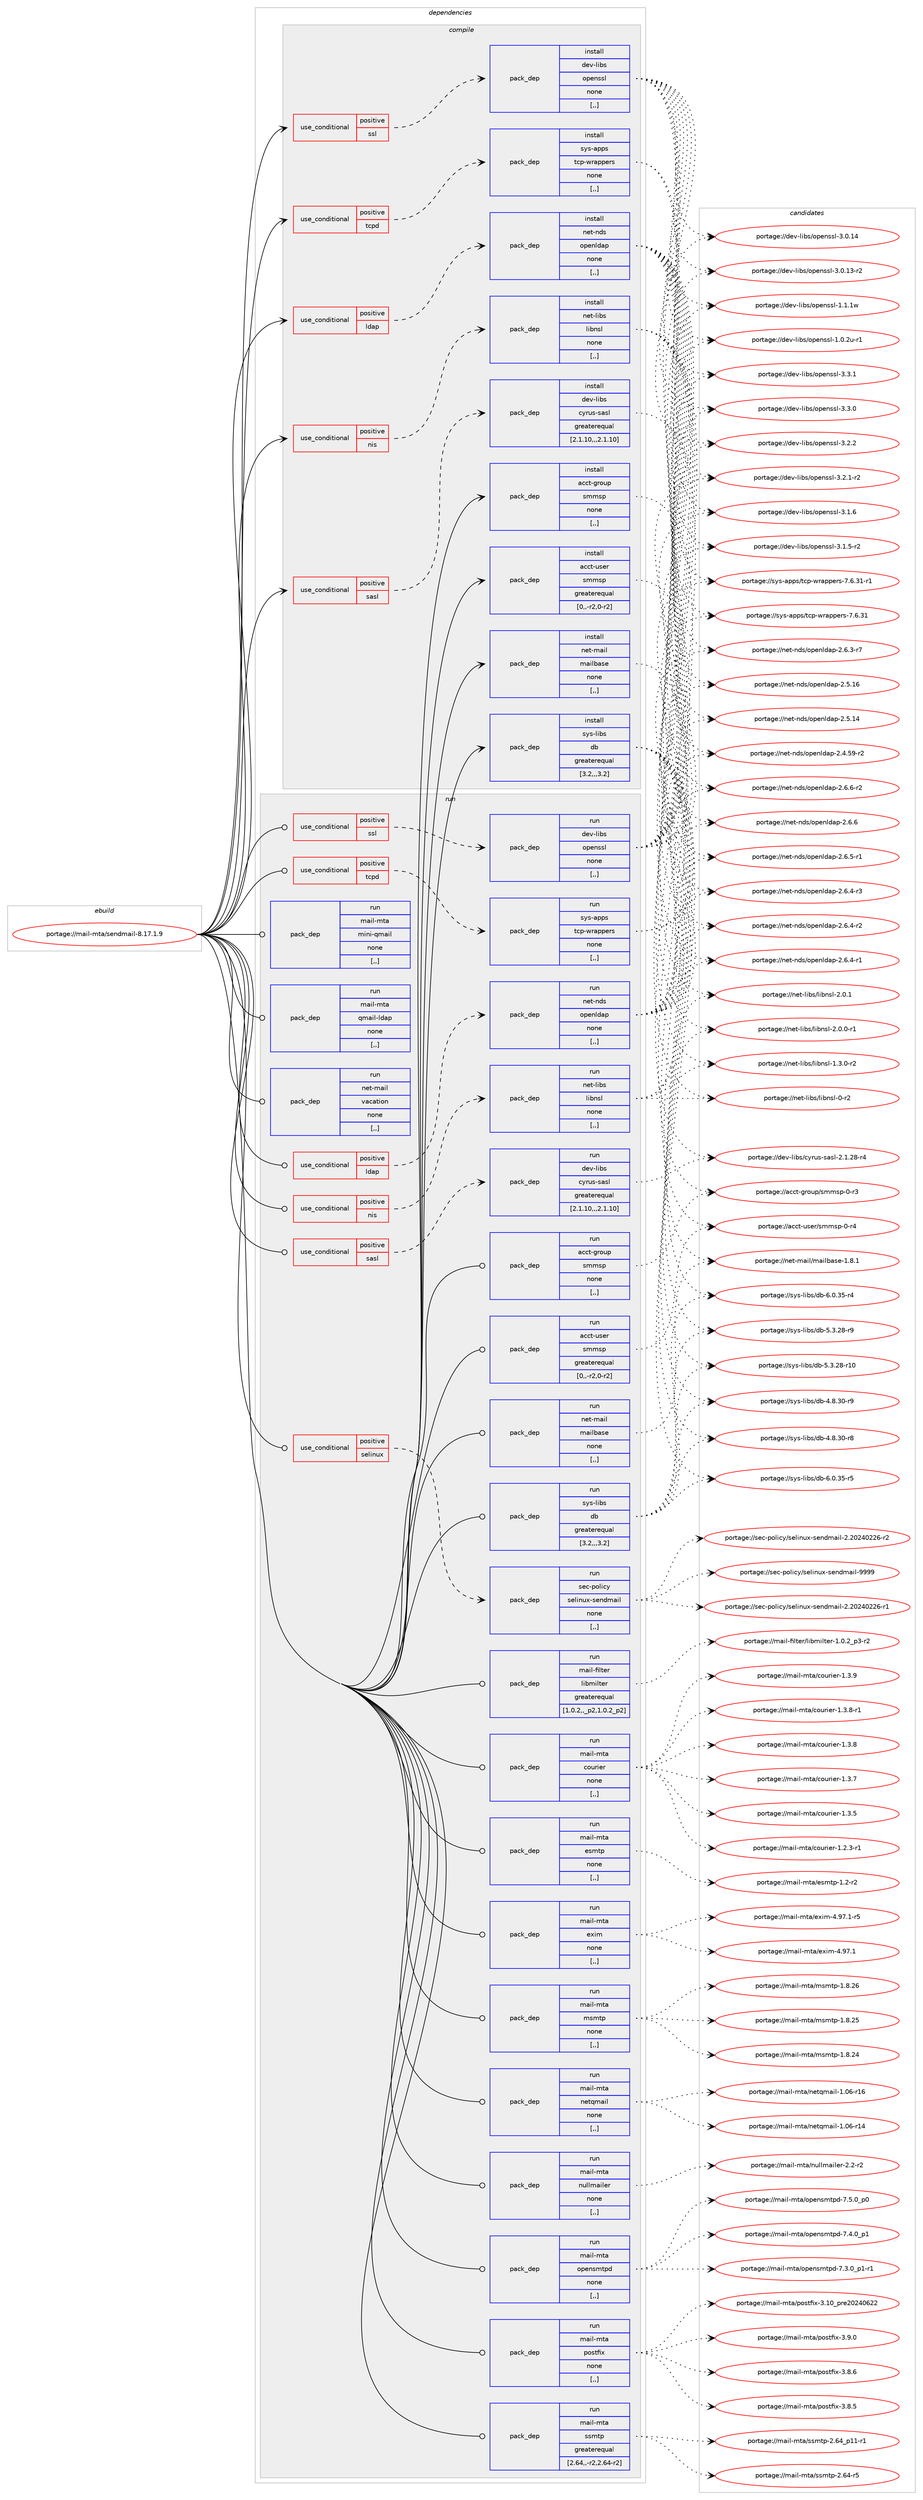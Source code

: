 digraph prolog {

# *************
# Graph options
# *************

newrank=true;
concentrate=true;
compound=true;
graph [rankdir=LR,fontname=Helvetica,fontsize=10,ranksep=1.5];#, ranksep=2.5, nodesep=0.2];
edge  [arrowhead=vee];
node  [fontname=Helvetica,fontsize=10];

# **********
# The ebuild
# **********

subgraph cluster_leftcol {
color=gray;
rank=same;
label=<<i>ebuild</i>>;
id [label="portage://mail-mta/sendmail-8.17.1.9", color=red, width=4, href="../mail-mta/sendmail-8.17.1.9.svg"];
}

# ****************
# The dependencies
# ****************

subgraph cluster_midcol {
color=gray;
label=<<i>dependencies</i>>;
subgraph cluster_compile {
fillcolor="#eeeeee";
style=filled;
label=<<i>compile</i>>;
subgraph cond70428 {
dependency280115 [label=<<TABLE BORDER="0" CELLBORDER="1" CELLSPACING="0" CELLPADDING="4"><TR><TD ROWSPAN="3" CELLPADDING="10">use_conditional</TD></TR><TR><TD>positive</TD></TR><TR><TD>ldap</TD></TR></TABLE>>, shape=none, color=red];
subgraph pack207369 {
dependency280116 [label=<<TABLE BORDER="0" CELLBORDER="1" CELLSPACING="0" CELLPADDING="4" WIDTH="220"><TR><TD ROWSPAN="6" CELLPADDING="30">pack_dep</TD></TR><TR><TD WIDTH="110">install</TD></TR><TR><TD>net-nds</TD></TR><TR><TD>openldap</TD></TR><TR><TD>none</TD></TR><TR><TD>[,,]</TD></TR></TABLE>>, shape=none, color=blue];
}
dependency280115:e -> dependency280116:w [weight=20,style="dashed",arrowhead="vee"];
}
id:e -> dependency280115:w [weight=20,style="solid",arrowhead="vee"];
subgraph cond70429 {
dependency280117 [label=<<TABLE BORDER="0" CELLBORDER="1" CELLSPACING="0" CELLPADDING="4"><TR><TD ROWSPAN="3" CELLPADDING="10">use_conditional</TD></TR><TR><TD>positive</TD></TR><TR><TD>nis</TD></TR></TABLE>>, shape=none, color=red];
subgraph pack207370 {
dependency280118 [label=<<TABLE BORDER="0" CELLBORDER="1" CELLSPACING="0" CELLPADDING="4" WIDTH="220"><TR><TD ROWSPAN="6" CELLPADDING="30">pack_dep</TD></TR><TR><TD WIDTH="110">install</TD></TR><TR><TD>net-libs</TD></TR><TR><TD>libnsl</TD></TR><TR><TD>none</TD></TR><TR><TD>[,,]</TD></TR></TABLE>>, shape=none, color=blue];
}
dependency280117:e -> dependency280118:w [weight=20,style="dashed",arrowhead="vee"];
}
id:e -> dependency280117:w [weight=20,style="solid",arrowhead="vee"];
subgraph cond70430 {
dependency280119 [label=<<TABLE BORDER="0" CELLBORDER="1" CELLSPACING="0" CELLPADDING="4"><TR><TD ROWSPAN="3" CELLPADDING="10">use_conditional</TD></TR><TR><TD>positive</TD></TR><TR><TD>sasl</TD></TR></TABLE>>, shape=none, color=red];
subgraph pack207371 {
dependency280120 [label=<<TABLE BORDER="0" CELLBORDER="1" CELLSPACING="0" CELLPADDING="4" WIDTH="220"><TR><TD ROWSPAN="6" CELLPADDING="30">pack_dep</TD></TR><TR><TD WIDTH="110">install</TD></TR><TR><TD>dev-libs</TD></TR><TR><TD>cyrus-sasl</TD></TR><TR><TD>greaterequal</TD></TR><TR><TD>[2.1.10,,,2.1.10]</TD></TR></TABLE>>, shape=none, color=blue];
}
dependency280119:e -> dependency280120:w [weight=20,style="dashed",arrowhead="vee"];
}
id:e -> dependency280119:w [weight=20,style="solid",arrowhead="vee"];
subgraph cond70431 {
dependency280121 [label=<<TABLE BORDER="0" CELLBORDER="1" CELLSPACING="0" CELLPADDING="4"><TR><TD ROWSPAN="3" CELLPADDING="10">use_conditional</TD></TR><TR><TD>positive</TD></TR><TR><TD>ssl</TD></TR></TABLE>>, shape=none, color=red];
subgraph pack207372 {
dependency280122 [label=<<TABLE BORDER="0" CELLBORDER="1" CELLSPACING="0" CELLPADDING="4" WIDTH="220"><TR><TD ROWSPAN="6" CELLPADDING="30">pack_dep</TD></TR><TR><TD WIDTH="110">install</TD></TR><TR><TD>dev-libs</TD></TR><TR><TD>openssl</TD></TR><TR><TD>none</TD></TR><TR><TD>[,,]</TD></TR></TABLE>>, shape=none, color=blue];
}
dependency280121:e -> dependency280122:w [weight=20,style="dashed",arrowhead="vee"];
}
id:e -> dependency280121:w [weight=20,style="solid",arrowhead="vee"];
subgraph cond70432 {
dependency280123 [label=<<TABLE BORDER="0" CELLBORDER="1" CELLSPACING="0" CELLPADDING="4"><TR><TD ROWSPAN="3" CELLPADDING="10">use_conditional</TD></TR><TR><TD>positive</TD></TR><TR><TD>tcpd</TD></TR></TABLE>>, shape=none, color=red];
subgraph pack207373 {
dependency280124 [label=<<TABLE BORDER="0" CELLBORDER="1" CELLSPACING="0" CELLPADDING="4" WIDTH="220"><TR><TD ROWSPAN="6" CELLPADDING="30">pack_dep</TD></TR><TR><TD WIDTH="110">install</TD></TR><TR><TD>sys-apps</TD></TR><TR><TD>tcp-wrappers</TD></TR><TR><TD>none</TD></TR><TR><TD>[,,]</TD></TR></TABLE>>, shape=none, color=blue];
}
dependency280123:e -> dependency280124:w [weight=20,style="dashed",arrowhead="vee"];
}
id:e -> dependency280123:w [weight=20,style="solid",arrowhead="vee"];
subgraph pack207374 {
dependency280125 [label=<<TABLE BORDER="0" CELLBORDER="1" CELLSPACING="0" CELLPADDING="4" WIDTH="220"><TR><TD ROWSPAN="6" CELLPADDING="30">pack_dep</TD></TR><TR><TD WIDTH="110">install</TD></TR><TR><TD>acct-group</TD></TR><TR><TD>smmsp</TD></TR><TR><TD>none</TD></TR><TR><TD>[,,]</TD></TR></TABLE>>, shape=none, color=blue];
}
id:e -> dependency280125:w [weight=20,style="solid",arrowhead="vee"];
subgraph pack207375 {
dependency280126 [label=<<TABLE BORDER="0" CELLBORDER="1" CELLSPACING="0" CELLPADDING="4" WIDTH="220"><TR><TD ROWSPAN="6" CELLPADDING="30">pack_dep</TD></TR><TR><TD WIDTH="110">install</TD></TR><TR><TD>acct-user</TD></TR><TR><TD>smmsp</TD></TR><TR><TD>greaterequal</TD></TR><TR><TD>[0,,-r2,0-r2]</TD></TR></TABLE>>, shape=none, color=blue];
}
id:e -> dependency280126:w [weight=20,style="solid",arrowhead="vee"];
subgraph pack207376 {
dependency280127 [label=<<TABLE BORDER="0" CELLBORDER="1" CELLSPACING="0" CELLPADDING="4" WIDTH="220"><TR><TD ROWSPAN="6" CELLPADDING="30">pack_dep</TD></TR><TR><TD WIDTH="110">install</TD></TR><TR><TD>net-mail</TD></TR><TR><TD>mailbase</TD></TR><TR><TD>none</TD></TR><TR><TD>[,,]</TD></TR></TABLE>>, shape=none, color=blue];
}
id:e -> dependency280127:w [weight=20,style="solid",arrowhead="vee"];
subgraph pack207377 {
dependency280128 [label=<<TABLE BORDER="0" CELLBORDER="1" CELLSPACING="0" CELLPADDING="4" WIDTH="220"><TR><TD ROWSPAN="6" CELLPADDING="30">pack_dep</TD></TR><TR><TD WIDTH="110">install</TD></TR><TR><TD>sys-libs</TD></TR><TR><TD>db</TD></TR><TR><TD>greaterequal</TD></TR><TR><TD>[3.2,,,3.2]</TD></TR></TABLE>>, shape=none, color=blue];
}
id:e -> dependency280128:w [weight=20,style="solid",arrowhead="vee"];
}
subgraph cluster_compileandrun {
fillcolor="#eeeeee";
style=filled;
label=<<i>compile and run</i>>;
}
subgraph cluster_run {
fillcolor="#eeeeee";
style=filled;
label=<<i>run</i>>;
subgraph cond70433 {
dependency280129 [label=<<TABLE BORDER="0" CELLBORDER="1" CELLSPACING="0" CELLPADDING="4"><TR><TD ROWSPAN="3" CELLPADDING="10">use_conditional</TD></TR><TR><TD>positive</TD></TR><TR><TD>ldap</TD></TR></TABLE>>, shape=none, color=red];
subgraph pack207378 {
dependency280130 [label=<<TABLE BORDER="0" CELLBORDER="1" CELLSPACING="0" CELLPADDING="4" WIDTH="220"><TR><TD ROWSPAN="6" CELLPADDING="30">pack_dep</TD></TR><TR><TD WIDTH="110">run</TD></TR><TR><TD>net-nds</TD></TR><TR><TD>openldap</TD></TR><TR><TD>none</TD></TR><TR><TD>[,,]</TD></TR></TABLE>>, shape=none, color=blue];
}
dependency280129:e -> dependency280130:w [weight=20,style="dashed",arrowhead="vee"];
}
id:e -> dependency280129:w [weight=20,style="solid",arrowhead="odot"];
subgraph cond70434 {
dependency280131 [label=<<TABLE BORDER="0" CELLBORDER="1" CELLSPACING="0" CELLPADDING="4"><TR><TD ROWSPAN="3" CELLPADDING="10">use_conditional</TD></TR><TR><TD>positive</TD></TR><TR><TD>nis</TD></TR></TABLE>>, shape=none, color=red];
subgraph pack207379 {
dependency280132 [label=<<TABLE BORDER="0" CELLBORDER="1" CELLSPACING="0" CELLPADDING="4" WIDTH="220"><TR><TD ROWSPAN="6" CELLPADDING="30">pack_dep</TD></TR><TR><TD WIDTH="110">run</TD></TR><TR><TD>net-libs</TD></TR><TR><TD>libnsl</TD></TR><TR><TD>none</TD></TR><TR><TD>[,,]</TD></TR></TABLE>>, shape=none, color=blue];
}
dependency280131:e -> dependency280132:w [weight=20,style="dashed",arrowhead="vee"];
}
id:e -> dependency280131:w [weight=20,style="solid",arrowhead="odot"];
subgraph cond70435 {
dependency280133 [label=<<TABLE BORDER="0" CELLBORDER="1" CELLSPACING="0" CELLPADDING="4"><TR><TD ROWSPAN="3" CELLPADDING="10">use_conditional</TD></TR><TR><TD>positive</TD></TR><TR><TD>sasl</TD></TR></TABLE>>, shape=none, color=red];
subgraph pack207380 {
dependency280134 [label=<<TABLE BORDER="0" CELLBORDER="1" CELLSPACING="0" CELLPADDING="4" WIDTH="220"><TR><TD ROWSPAN="6" CELLPADDING="30">pack_dep</TD></TR><TR><TD WIDTH="110">run</TD></TR><TR><TD>dev-libs</TD></TR><TR><TD>cyrus-sasl</TD></TR><TR><TD>greaterequal</TD></TR><TR><TD>[2.1.10,,,2.1.10]</TD></TR></TABLE>>, shape=none, color=blue];
}
dependency280133:e -> dependency280134:w [weight=20,style="dashed",arrowhead="vee"];
}
id:e -> dependency280133:w [weight=20,style="solid",arrowhead="odot"];
subgraph cond70436 {
dependency280135 [label=<<TABLE BORDER="0" CELLBORDER="1" CELLSPACING="0" CELLPADDING="4"><TR><TD ROWSPAN="3" CELLPADDING="10">use_conditional</TD></TR><TR><TD>positive</TD></TR><TR><TD>selinux</TD></TR></TABLE>>, shape=none, color=red];
subgraph pack207381 {
dependency280136 [label=<<TABLE BORDER="0" CELLBORDER="1" CELLSPACING="0" CELLPADDING="4" WIDTH="220"><TR><TD ROWSPAN="6" CELLPADDING="30">pack_dep</TD></TR><TR><TD WIDTH="110">run</TD></TR><TR><TD>sec-policy</TD></TR><TR><TD>selinux-sendmail</TD></TR><TR><TD>none</TD></TR><TR><TD>[,,]</TD></TR></TABLE>>, shape=none, color=blue];
}
dependency280135:e -> dependency280136:w [weight=20,style="dashed",arrowhead="vee"];
}
id:e -> dependency280135:w [weight=20,style="solid",arrowhead="odot"];
subgraph cond70437 {
dependency280137 [label=<<TABLE BORDER="0" CELLBORDER="1" CELLSPACING="0" CELLPADDING="4"><TR><TD ROWSPAN="3" CELLPADDING="10">use_conditional</TD></TR><TR><TD>positive</TD></TR><TR><TD>ssl</TD></TR></TABLE>>, shape=none, color=red];
subgraph pack207382 {
dependency280138 [label=<<TABLE BORDER="0" CELLBORDER="1" CELLSPACING="0" CELLPADDING="4" WIDTH="220"><TR><TD ROWSPAN="6" CELLPADDING="30">pack_dep</TD></TR><TR><TD WIDTH="110">run</TD></TR><TR><TD>dev-libs</TD></TR><TR><TD>openssl</TD></TR><TR><TD>none</TD></TR><TR><TD>[,,]</TD></TR></TABLE>>, shape=none, color=blue];
}
dependency280137:e -> dependency280138:w [weight=20,style="dashed",arrowhead="vee"];
}
id:e -> dependency280137:w [weight=20,style="solid",arrowhead="odot"];
subgraph cond70438 {
dependency280139 [label=<<TABLE BORDER="0" CELLBORDER="1" CELLSPACING="0" CELLPADDING="4"><TR><TD ROWSPAN="3" CELLPADDING="10">use_conditional</TD></TR><TR><TD>positive</TD></TR><TR><TD>tcpd</TD></TR></TABLE>>, shape=none, color=red];
subgraph pack207383 {
dependency280140 [label=<<TABLE BORDER="0" CELLBORDER="1" CELLSPACING="0" CELLPADDING="4" WIDTH="220"><TR><TD ROWSPAN="6" CELLPADDING="30">pack_dep</TD></TR><TR><TD WIDTH="110">run</TD></TR><TR><TD>sys-apps</TD></TR><TR><TD>tcp-wrappers</TD></TR><TR><TD>none</TD></TR><TR><TD>[,,]</TD></TR></TABLE>>, shape=none, color=blue];
}
dependency280139:e -> dependency280140:w [weight=20,style="dashed",arrowhead="vee"];
}
id:e -> dependency280139:w [weight=20,style="solid",arrowhead="odot"];
subgraph pack207384 {
dependency280141 [label=<<TABLE BORDER="0" CELLBORDER="1" CELLSPACING="0" CELLPADDING="4" WIDTH="220"><TR><TD ROWSPAN="6" CELLPADDING="30">pack_dep</TD></TR><TR><TD WIDTH="110">run</TD></TR><TR><TD>acct-group</TD></TR><TR><TD>smmsp</TD></TR><TR><TD>none</TD></TR><TR><TD>[,,]</TD></TR></TABLE>>, shape=none, color=blue];
}
id:e -> dependency280141:w [weight=20,style="solid",arrowhead="odot"];
subgraph pack207385 {
dependency280142 [label=<<TABLE BORDER="0" CELLBORDER="1" CELLSPACING="0" CELLPADDING="4" WIDTH="220"><TR><TD ROWSPAN="6" CELLPADDING="30">pack_dep</TD></TR><TR><TD WIDTH="110">run</TD></TR><TR><TD>acct-user</TD></TR><TR><TD>smmsp</TD></TR><TR><TD>greaterequal</TD></TR><TR><TD>[0,,-r2,0-r2]</TD></TR></TABLE>>, shape=none, color=blue];
}
id:e -> dependency280142:w [weight=20,style="solid",arrowhead="odot"];
subgraph pack207386 {
dependency280143 [label=<<TABLE BORDER="0" CELLBORDER="1" CELLSPACING="0" CELLPADDING="4" WIDTH="220"><TR><TD ROWSPAN="6" CELLPADDING="30">pack_dep</TD></TR><TR><TD WIDTH="110">run</TD></TR><TR><TD>mail-filter</TD></TR><TR><TD>libmilter</TD></TR><TR><TD>greaterequal</TD></TR><TR><TD>[1.0.2,,_p2,1.0.2_p2]</TD></TR></TABLE>>, shape=none, color=blue];
}
id:e -> dependency280143:w [weight=20,style="solid",arrowhead="odot"];
subgraph pack207387 {
dependency280144 [label=<<TABLE BORDER="0" CELLBORDER="1" CELLSPACING="0" CELLPADDING="4" WIDTH="220"><TR><TD ROWSPAN="6" CELLPADDING="30">pack_dep</TD></TR><TR><TD WIDTH="110">run</TD></TR><TR><TD>net-mail</TD></TR><TR><TD>mailbase</TD></TR><TR><TD>none</TD></TR><TR><TD>[,,]</TD></TR></TABLE>>, shape=none, color=blue];
}
id:e -> dependency280144:w [weight=20,style="solid",arrowhead="odot"];
subgraph pack207388 {
dependency280145 [label=<<TABLE BORDER="0" CELLBORDER="1" CELLSPACING="0" CELLPADDING="4" WIDTH="220"><TR><TD ROWSPAN="6" CELLPADDING="30">pack_dep</TD></TR><TR><TD WIDTH="110">run</TD></TR><TR><TD>sys-libs</TD></TR><TR><TD>db</TD></TR><TR><TD>greaterequal</TD></TR><TR><TD>[3.2,,,3.2]</TD></TR></TABLE>>, shape=none, color=blue];
}
id:e -> dependency280145:w [weight=20,style="solid",arrowhead="odot"];
subgraph pack207389 {
dependency280146 [label=<<TABLE BORDER="0" CELLBORDER="1" CELLSPACING="0" CELLPADDING="4" WIDTH="220"><TR><TD ROWSPAN="6" CELLPADDING="30">pack_dep</TD></TR><TR><TD WIDTH="110">run</TD></TR><TR><TD>mail-mta</TD></TR><TR><TD>courier</TD></TR><TR><TD>none</TD></TR><TR><TD>[,,]</TD></TR></TABLE>>, shape=none, color=blue];
}
id:e -> dependency280146:w [weight=20,style="solid",arrowhead="odot"];
subgraph pack207390 {
dependency280147 [label=<<TABLE BORDER="0" CELLBORDER="1" CELLSPACING="0" CELLPADDING="4" WIDTH="220"><TR><TD ROWSPAN="6" CELLPADDING="30">pack_dep</TD></TR><TR><TD WIDTH="110">run</TD></TR><TR><TD>mail-mta</TD></TR><TR><TD>esmtp</TD></TR><TR><TD>none</TD></TR><TR><TD>[,,]</TD></TR></TABLE>>, shape=none, color=blue];
}
id:e -> dependency280147:w [weight=20,style="solid",arrowhead="odot"];
subgraph pack207391 {
dependency280148 [label=<<TABLE BORDER="0" CELLBORDER="1" CELLSPACING="0" CELLPADDING="4" WIDTH="220"><TR><TD ROWSPAN="6" CELLPADDING="30">pack_dep</TD></TR><TR><TD WIDTH="110">run</TD></TR><TR><TD>mail-mta</TD></TR><TR><TD>exim</TD></TR><TR><TD>none</TD></TR><TR><TD>[,,]</TD></TR></TABLE>>, shape=none, color=blue];
}
id:e -> dependency280148:w [weight=20,style="solid",arrowhead="odot"];
subgraph pack207392 {
dependency280149 [label=<<TABLE BORDER="0" CELLBORDER="1" CELLSPACING="0" CELLPADDING="4" WIDTH="220"><TR><TD ROWSPAN="6" CELLPADDING="30">pack_dep</TD></TR><TR><TD WIDTH="110">run</TD></TR><TR><TD>mail-mta</TD></TR><TR><TD>mini-qmail</TD></TR><TR><TD>none</TD></TR><TR><TD>[,,]</TD></TR></TABLE>>, shape=none, color=blue];
}
id:e -> dependency280149:w [weight=20,style="solid",arrowhead="odot"];
subgraph pack207393 {
dependency280150 [label=<<TABLE BORDER="0" CELLBORDER="1" CELLSPACING="0" CELLPADDING="4" WIDTH="220"><TR><TD ROWSPAN="6" CELLPADDING="30">pack_dep</TD></TR><TR><TD WIDTH="110">run</TD></TR><TR><TD>mail-mta</TD></TR><TR><TD>msmtp</TD></TR><TR><TD>none</TD></TR><TR><TD>[,,]</TD></TR></TABLE>>, shape=none, color=blue];
}
id:e -> dependency280150:w [weight=20,style="solid",arrowhead="odot"];
subgraph pack207394 {
dependency280151 [label=<<TABLE BORDER="0" CELLBORDER="1" CELLSPACING="0" CELLPADDING="4" WIDTH="220"><TR><TD ROWSPAN="6" CELLPADDING="30">pack_dep</TD></TR><TR><TD WIDTH="110">run</TD></TR><TR><TD>mail-mta</TD></TR><TR><TD>netqmail</TD></TR><TR><TD>none</TD></TR><TR><TD>[,,]</TD></TR></TABLE>>, shape=none, color=blue];
}
id:e -> dependency280151:w [weight=20,style="solid",arrowhead="odot"];
subgraph pack207395 {
dependency280152 [label=<<TABLE BORDER="0" CELLBORDER="1" CELLSPACING="0" CELLPADDING="4" WIDTH="220"><TR><TD ROWSPAN="6" CELLPADDING="30">pack_dep</TD></TR><TR><TD WIDTH="110">run</TD></TR><TR><TD>mail-mta</TD></TR><TR><TD>nullmailer</TD></TR><TR><TD>none</TD></TR><TR><TD>[,,]</TD></TR></TABLE>>, shape=none, color=blue];
}
id:e -> dependency280152:w [weight=20,style="solid",arrowhead="odot"];
subgraph pack207396 {
dependency280153 [label=<<TABLE BORDER="0" CELLBORDER="1" CELLSPACING="0" CELLPADDING="4" WIDTH="220"><TR><TD ROWSPAN="6" CELLPADDING="30">pack_dep</TD></TR><TR><TD WIDTH="110">run</TD></TR><TR><TD>mail-mta</TD></TR><TR><TD>opensmtpd</TD></TR><TR><TD>none</TD></TR><TR><TD>[,,]</TD></TR></TABLE>>, shape=none, color=blue];
}
id:e -> dependency280153:w [weight=20,style="solid",arrowhead="odot"];
subgraph pack207397 {
dependency280154 [label=<<TABLE BORDER="0" CELLBORDER="1" CELLSPACING="0" CELLPADDING="4" WIDTH="220"><TR><TD ROWSPAN="6" CELLPADDING="30">pack_dep</TD></TR><TR><TD WIDTH="110">run</TD></TR><TR><TD>mail-mta</TD></TR><TR><TD>postfix</TD></TR><TR><TD>none</TD></TR><TR><TD>[,,]</TD></TR></TABLE>>, shape=none, color=blue];
}
id:e -> dependency280154:w [weight=20,style="solid",arrowhead="odot"];
subgraph pack207398 {
dependency280155 [label=<<TABLE BORDER="0" CELLBORDER="1" CELLSPACING="0" CELLPADDING="4" WIDTH="220"><TR><TD ROWSPAN="6" CELLPADDING="30">pack_dep</TD></TR><TR><TD WIDTH="110">run</TD></TR><TR><TD>mail-mta</TD></TR><TR><TD>qmail-ldap</TD></TR><TR><TD>none</TD></TR><TR><TD>[,,]</TD></TR></TABLE>>, shape=none, color=blue];
}
id:e -> dependency280155:w [weight=20,style="solid",arrowhead="odot"];
subgraph pack207399 {
dependency280156 [label=<<TABLE BORDER="0" CELLBORDER="1" CELLSPACING="0" CELLPADDING="4" WIDTH="220"><TR><TD ROWSPAN="6" CELLPADDING="30">pack_dep</TD></TR><TR><TD WIDTH="110">run</TD></TR><TR><TD>mail-mta</TD></TR><TR><TD>ssmtp</TD></TR><TR><TD>greaterequal</TD></TR><TR><TD>[2.64,,-r2,2.64-r2]</TD></TR></TABLE>>, shape=none, color=blue];
}
id:e -> dependency280156:w [weight=20,style="solid",arrowhead="odot"];
subgraph pack207400 {
dependency280157 [label=<<TABLE BORDER="0" CELLBORDER="1" CELLSPACING="0" CELLPADDING="4" WIDTH="220"><TR><TD ROWSPAN="6" CELLPADDING="30">pack_dep</TD></TR><TR><TD WIDTH="110">run</TD></TR><TR><TD>net-mail</TD></TR><TR><TD>vacation</TD></TR><TR><TD>none</TD></TR><TR><TD>[,,]</TD></TR></TABLE>>, shape=none, color=blue];
}
id:e -> dependency280157:w [weight=20,style="solid",arrowhead="odot"];
}
}

# **************
# The candidates
# **************

subgraph cluster_choices {
rank=same;
color=gray;
label=<<i>candidates</i>>;

subgraph choice207369 {
color=black;
nodesep=1;
choice1101011164511010011547111112101110108100971124550465446544511450 [label="portage://net-nds/openldap-2.6.6-r2", color=red, width=4,href="../net-nds/openldap-2.6.6-r2.svg"];
choice110101116451101001154711111210111010810097112455046544654 [label="portage://net-nds/openldap-2.6.6", color=red, width=4,href="../net-nds/openldap-2.6.6.svg"];
choice1101011164511010011547111112101110108100971124550465446534511449 [label="portage://net-nds/openldap-2.6.5-r1", color=red, width=4,href="../net-nds/openldap-2.6.5-r1.svg"];
choice1101011164511010011547111112101110108100971124550465446524511451 [label="portage://net-nds/openldap-2.6.4-r3", color=red, width=4,href="../net-nds/openldap-2.6.4-r3.svg"];
choice1101011164511010011547111112101110108100971124550465446524511450 [label="portage://net-nds/openldap-2.6.4-r2", color=red, width=4,href="../net-nds/openldap-2.6.4-r2.svg"];
choice1101011164511010011547111112101110108100971124550465446524511449 [label="portage://net-nds/openldap-2.6.4-r1", color=red, width=4,href="../net-nds/openldap-2.6.4-r1.svg"];
choice1101011164511010011547111112101110108100971124550465446514511455 [label="portage://net-nds/openldap-2.6.3-r7", color=red, width=4,href="../net-nds/openldap-2.6.3-r7.svg"];
choice11010111645110100115471111121011101081009711245504653464954 [label="portage://net-nds/openldap-2.5.16", color=red, width=4,href="../net-nds/openldap-2.5.16.svg"];
choice11010111645110100115471111121011101081009711245504653464952 [label="portage://net-nds/openldap-2.5.14", color=red, width=4,href="../net-nds/openldap-2.5.14.svg"];
choice110101116451101001154711111210111010810097112455046524653574511450 [label="portage://net-nds/openldap-2.4.59-r2", color=red, width=4,href="../net-nds/openldap-2.4.59-r2.svg"];
dependency280116:e -> choice1101011164511010011547111112101110108100971124550465446544511450:w [style=dotted,weight="100"];
dependency280116:e -> choice110101116451101001154711111210111010810097112455046544654:w [style=dotted,weight="100"];
dependency280116:e -> choice1101011164511010011547111112101110108100971124550465446534511449:w [style=dotted,weight="100"];
dependency280116:e -> choice1101011164511010011547111112101110108100971124550465446524511451:w [style=dotted,weight="100"];
dependency280116:e -> choice1101011164511010011547111112101110108100971124550465446524511450:w [style=dotted,weight="100"];
dependency280116:e -> choice1101011164511010011547111112101110108100971124550465446524511449:w [style=dotted,weight="100"];
dependency280116:e -> choice1101011164511010011547111112101110108100971124550465446514511455:w [style=dotted,weight="100"];
dependency280116:e -> choice11010111645110100115471111121011101081009711245504653464954:w [style=dotted,weight="100"];
dependency280116:e -> choice11010111645110100115471111121011101081009711245504653464952:w [style=dotted,weight="100"];
dependency280116:e -> choice110101116451101001154711111210111010810097112455046524653574511450:w [style=dotted,weight="100"];
}
subgraph choice207370 {
color=black;
nodesep=1;
choice11010111645108105981154710810598110115108455046484649 [label="portage://net-libs/libnsl-2.0.1", color=red, width=4,href="../net-libs/libnsl-2.0.1.svg"];
choice110101116451081059811547108105981101151084550464846484511449 [label="portage://net-libs/libnsl-2.0.0-r1", color=red, width=4,href="../net-libs/libnsl-2.0.0-r1.svg"];
choice110101116451081059811547108105981101151084549465146484511450 [label="portage://net-libs/libnsl-1.3.0-r2", color=red, width=4,href="../net-libs/libnsl-1.3.0-r2.svg"];
choice1101011164510810598115471081059811011510845484511450 [label="portage://net-libs/libnsl-0-r2", color=red, width=4,href="../net-libs/libnsl-0-r2.svg"];
dependency280118:e -> choice11010111645108105981154710810598110115108455046484649:w [style=dotted,weight="100"];
dependency280118:e -> choice110101116451081059811547108105981101151084550464846484511449:w [style=dotted,weight="100"];
dependency280118:e -> choice110101116451081059811547108105981101151084549465146484511450:w [style=dotted,weight="100"];
dependency280118:e -> choice1101011164510810598115471081059811011510845484511450:w [style=dotted,weight="100"];
}
subgraph choice207371 {
color=black;
nodesep=1;
choice100101118451081059811547991211141171154511597115108455046494650564511452 [label="portage://dev-libs/cyrus-sasl-2.1.28-r4", color=red, width=4,href="../dev-libs/cyrus-sasl-2.1.28-r4.svg"];
dependency280120:e -> choice100101118451081059811547991211141171154511597115108455046494650564511452:w [style=dotted,weight="100"];
}
subgraph choice207372 {
color=black;
nodesep=1;
choice100101118451081059811547111112101110115115108455146514649 [label="portage://dev-libs/openssl-3.3.1", color=red, width=4,href="../dev-libs/openssl-3.3.1.svg"];
choice100101118451081059811547111112101110115115108455146514648 [label="portage://dev-libs/openssl-3.3.0", color=red, width=4,href="../dev-libs/openssl-3.3.0.svg"];
choice100101118451081059811547111112101110115115108455146504650 [label="portage://dev-libs/openssl-3.2.2", color=red, width=4,href="../dev-libs/openssl-3.2.2.svg"];
choice1001011184510810598115471111121011101151151084551465046494511450 [label="portage://dev-libs/openssl-3.2.1-r2", color=red, width=4,href="../dev-libs/openssl-3.2.1-r2.svg"];
choice100101118451081059811547111112101110115115108455146494654 [label="portage://dev-libs/openssl-3.1.6", color=red, width=4,href="../dev-libs/openssl-3.1.6.svg"];
choice1001011184510810598115471111121011101151151084551464946534511450 [label="portage://dev-libs/openssl-3.1.5-r2", color=red, width=4,href="../dev-libs/openssl-3.1.5-r2.svg"];
choice10010111845108105981154711111210111011511510845514648464952 [label="portage://dev-libs/openssl-3.0.14", color=red, width=4,href="../dev-libs/openssl-3.0.14.svg"];
choice100101118451081059811547111112101110115115108455146484649514511450 [label="portage://dev-libs/openssl-3.0.13-r2", color=red, width=4,href="../dev-libs/openssl-3.0.13-r2.svg"];
choice100101118451081059811547111112101110115115108454946494649119 [label="portage://dev-libs/openssl-1.1.1w", color=red, width=4,href="../dev-libs/openssl-1.1.1w.svg"];
choice1001011184510810598115471111121011101151151084549464846501174511449 [label="portage://dev-libs/openssl-1.0.2u-r1", color=red, width=4,href="../dev-libs/openssl-1.0.2u-r1.svg"];
dependency280122:e -> choice100101118451081059811547111112101110115115108455146514649:w [style=dotted,weight="100"];
dependency280122:e -> choice100101118451081059811547111112101110115115108455146514648:w [style=dotted,weight="100"];
dependency280122:e -> choice100101118451081059811547111112101110115115108455146504650:w [style=dotted,weight="100"];
dependency280122:e -> choice1001011184510810598115471111121011101151151084551465046494511450:w [style=dotted,weight="100"];
dependency280122:e -> choice100101118451081059811547111112101110115115108455146494654:w [style=dotted,weight="100"];
dependency280122:e -> choice1001011184510810598115471111121011101151151084551464946534511450:w [style=dotted,weight="100"];
dependency280122:e -> choice10010111845108105981154711111210111011511510845514648464952:w [style=dotted,weight="100"];
dependency280122:e -> choice100101118451081059811547111112101110115115108455146484649514511450:w [style=dotted,weight="100"];
dependency280122:e -> choice100101118451081059811547111112101110115115108454946494649119:w [style=dotted,weight="100"];
dependency280122:e -> choice1001011184510810598115471111121011101151151084549464846501174511449:w [style=dotted,weight="100"];
}
subgraph choice207373 {
color=black;
nodesep=1;
choice115121115459711211211547116991124511911497112112101114115455546544651494511449 [label="portage://sys-apps/tcp-wrappers-7.6.31-r1", color=red, width=4,href="../sys-apps/tcp-wrappers-7.6.31-r1.svg"];
choice11512111545971121121154711699112451191149711211210111411545554654465149 [label="portage://sys-apps/tcp-wrappers-7.6.31", color=red, width=4,href="../sys-apps/tcp-wrappers-7.6.31.svg"];
dependency280124:e -> choice115121115459711211211547116991124511911497112112101114115455546544651494511449:w [style=dotted,weight="100"];
dependency280124:e -> choice11512111545971121121154711699112451191149711211210111411545554654465149:w [style=dotted,weight="100"];
}
subgraph choice207374 {
color=black;
nodesep=1;
choice979999116451031141111171124711510910911511245484511451 [label="portage://acct-group/smmsp-0-r3", color=red, width=4,href="../acct-group/smmsp-0-r3.svg"];
dependency280125:e -> choice979999116451031141111171124711510910911511245484511451:w [style=dotted,weight="100"];
}
subgraph choice207375 {
color=black;
nodesep=1;
choice979999116451171151011144711510910911511245484511452 [label="portage://acct-user/smmsp-0-r4", color=red, width=4,href="../acct-user/smmsp-0-r4.svg"];
dependency280126:e -> choice979999116451171151011144711510910911511245484511452:w [style=dotted,weight="100"];
}
subgraph choice207376 {
color=black;
nodesep=1;
choice110101116451099710510847109971051089897115101454946564649 [label="portage://net-mail/mailbase-1.8.1", color=red, width=4,href="../net-mail/mailbase-1.8.1.svg"];
dependency280127:e -> choice110101116451099710510847109971051089897115101454946564649:w [style=dotted,weight="100"];
}
subgraph choice207377 {
color=black;
nodesep=1;
choice11512111545108105981154710098455446484651534511453 [label="portage://sys-libs/db-6.0.35-r5", color=red, width=4,href="../sys-libs/db-6.0.35-r5.svg"];
choice11512111545108105981154710098455446484651534511452 [label="portage://sys-libs/db-6.0.35-r4", color=red, width=4,href="../sys-libs/db-6.0.35-r4.svg"];
choice11512111545108105981154710098455346514650564511457 [label="portage://sys-libs/db-5.3.28-r9", color=red, width=4,href="../sys-libs/db-5.3.28-r9.svg"];
choice1151211154510810598115471009845534651465056451144948 [label="portage://sys-libs/db-5.3.28-r10", color=red, width=4,href="../sys-libs/db-5.3.28-r10.svg"];
choice11512111545108105981154710098455246564651484511457 [label="portage://sys-libs/db-4.8.30-r9", color=red, width=4,href="../sys-libs/db-4.8.30-r9.svg"];
choice11512111545108105981154710098455246564651484511456 [label="portage://sys-libs/db-4.8.30-r8", color=red, width=4,href="../sys-libs/db-4.8.30-r8.svg"];
dependency280128:e -> choice11512111545108105981154710098455446484651534511453:w [style=dotted,weight="100"];
dependency280128:e -> choice11512111545108105981154710098455446484651534511452:w [style=dotted,weight="100"];
dependency280128:e -> choice11512111545108105981154710098455346514650564511457:w [style=dotted,weight="100"];
dependency280128:e -> choice1151211154510810598115471009845534651465056451144948:w [style=dotted,weight="100"];
dependency280128:e -> choice11512111545108105981154710098455246564651484511457:w [style=dotted,weight="100"];
dependency280128:e -> choice11512111545108105981154710098455246564651484511456:w [style=dotted,weight="100"];
}
subgraph choice207378 {
color=black;
nodesep=1;
choice1101011164511010011547111112101110108100971124550465446544511450 [label="portage://net-nds/openldap-2.6.6-r2", color=red, width=4,href="../net-nds/openldap-2.6.6-r2.svg"];
choice110101116451101001154711111210111010810097112455046544654 [label="portage://net-nds/openldap-2.6.6", color=red, width=4,href="../net-nds/openldap-2.6.6.svg"];
choice1101011164511010011547111112101110108100971124550465446534511449 [label="portage://net-nds/openldap-2.6.5-r1", color=red, width=4,href="../net-nds/openldap-2.6.5-r1.svg"];
choice1101011164511010011547111112101110108100971124550465446524511451 [label="portage://net-nds/openldap-2.6.4-r3", color=red, width=4,href="../net-nds/openldap-2.6.4-r3.svg"];
choice1101011164511010011547111112101110108100971124550465446524511450 [label="portage://net-nds/openldap-2.6.4-r2", color=red, width=4,href="../net-nds/openldap-2.6.4-r2.svg"];
choice1101011164511010011547111112101110108100971124550465446524511449 [label="portage://net-nds/openldap-2.6.4-r1", color=red, width=4,href="../net-nds/openldap-2.6.4-r1.svg"];
choice1101011164511010011547111112101110108100971124550465446514511455 [label="portage://net-nds/openldap-2.6.3-r7", color=red, width=4,href="../net-nds/openldap-2.6.3-r7.svg"];
choice11010111645110100115471111121011101081009711245504653464954 [label="portage://net-nds/openldap-2.5.16", color=red, width=4,href="../net-nds/openldap-2.5.16.svg"];
choice11010111645110100115471111121011101081009711245504653464952 [label="portage://net-nds/openldap-2.5.14", color=red, width=4,href="../net-nds/openldap-2.5.14.svg"];
choice110101116451101001154711111210111010810097112455046524653574511450 [label="portage://net-nds/openldap-2.4.59-r2", color=red, width=4,href="../net-nds/openldap-2.4.59-r2.svg"];
dependency280130:e -> choice1101011164511010011547111112101110108100971124550465446544511450:w [style=dotted,weight="100"];
dependency280130:e -> choice110101116451101001154711111210111010810097112455046544654:w [style=dotted,weight="100"];
dependency280130:e -> choice1101011164511010011547111112101110108100971124550465446534511449:w [style=dotted,weight="100"];
dependency280130:e -> choice1101011164511010011547111112101110108100971124550465446524511451:w [style=dotted,weight="100"];
dependency280130:e -> choice1101011164511010011547111112101110108100971124550465446524511450:w [style=dotted,weight="100"];
dependency280130:e -> choice1101011164511010011547111112101110108100971124550465446524511449:w [style=dotted,weight="100"];
dependency280130:e -> choice1101011164511010011547111112101110108100971124550465446514511455:w [style=dotted,weight="100"];
dependency280130:e -> choice11010111645110100115471111121011101081009711245504653464954:w [style=dotted,weight="100"];
dependency280130:e -> choice11010111645110100115471111121011101081009711245504653464952:w [style=dotted,weight="100"];
dependency280130:e -> choice110101116451101001154711111210111010810097112455046524653574511450:w [style=dotted,weight="100"];
}
subgraph choice207379 {
color=black;
nodesep=1;
choice11010111645108105981154710810598110115108455046484649 [label="portage://net-libs/libnsl-2.0.1", color=red, width=4,href="../net-libs/libnsl-2.0.1.svg"];
choice110101116451081059811547108105981101151084550464846484511449 [label="portage://net-libs/libnsl-2.0.0-r1", color=red, width=4,href="../net-libs/libnsl-2.0.0-r1.svg"];
choice110101116451081059811547108105981101151084549465146484511450 [label="portage://net-libs/libnsl-1.3.0-r2", color=red, width=4,href="../net-libs/libnsl-1.3.0-r2.svg"];
choice1101011164510810598115471081059811011510845484511450 [label="portage://net-libs/libnsl-0-r2", color=red, width=4,href="../net-libs/libnsl-0-r2.svg"];
dependency280132:e -> choice11010111645108105981154710810598110115108455046484649:w [style=dotted,weight="100"];
dependency280132:e -> choice110101116451081059811547108105981101151084550464846484511449:w [style=dotted,weight="100"];
dependency280132:e -> choice110101116451081059811547108105981101151084549465146484511450:w [style=dotted,weight="100"];
dependency280132:e -> choice1101011164510810598115471081059811011510845484511450:w [style=dotted,weight="100"];
}
subgraph choice207380 {
color=black;
nodesep=1;
choice100101118451081059811547991211141171154511597115108455046494650564511452 [label="portage://dev-libs/cyrus-sasl-2.1.28-r4", color=red, width=4,href="../dev-libs/cyrus-sasl-2.1.28-r4.svg"];
dependency280134:e -> choice100101118451081059811547991211141171154511597115108455046494650564511452:w [style=dotted,weight="100"];
}
subgraph choice207381 {
color=black;
nodesep=1;
choice1151019945112111108105991214711510110810511011712045115101110100109971051084557575757 [label="portage://sec-policy/selinux-sendmail-9999", color=red, width=4,href="../sec-policy/selinux-sendmail-9999.svg"];
choice11510199451121111081059912147115101108105110117120451151011101001099710510845504650485052485050544511450 [label="portage://sec-policy/selinux-sendmail-2.20240226-r2", color=red, width=4,href="../sec-policy/selinux-sendmail-2.20240226-r2.svg"];
choice11510199451121111081059912147115101108105110117120451151011101001099710510845504650485052485050544511449 [label="portage://sec-policy/selinux-sendmail-2.20240226-r1", color=red, width=4,href="../sec-policy/selinux-sendmail-2.20240226-r1.svg"];
dependency280136:e -> choice1151019945112111108105991214711510110810511011712045115101110100109971051084557575757:w [style=dotted,weight="100"];
dependency280136:e -> choice11510199451121111081059912147115101108105110117120451151011101001099710510845504650485052485050544511450:w [style=dotted,weight="100"];
dependency280136:e -> choice11510199451121111081059912147115101108105110117120451151011101001099710510845504650485052485050544511449:w [style=dotted,weight="100"];
}
subgraph choice207382 {
color=black;
nodesep=1;
choice100101118451081059811547111112101110115115108455146514649 [label="portage://dev-libs/openssl-3.3.1", color=red, width=4,href="../dev-libs/openssl-3.3.1.svg"];
choice100101118451081059811547111112101110115115108455146514648 [label="portage://dev-libs/openssl-3.3.0", color=red, width=4,href="../dev-libs/openssl-3.3.0.svg"];
choice100101118451081059811547111112101110115115108455146504650 [label="portage://dev-libs/openssl-3.2.2", color=red, width=4,href="../dev-libs/openssl-3.2.2.svg"];
choice1001011184510810598115471111121011101151151084551465046494511450 [label="portage://dev-libs/openssl-3.2.1-r2", color=red, width=4,href="../dev-libs/openssl-3.2.1-r2.svg"];
choice100101118451081059811547111112101110115115108455146494654 [label="portage://dev-libs/openssl-3.1.6", color=red, width=4,href="../dev-libs/openssl-3.1.6.svg"];
choice1001011184510810598115471111121011101151151084551464946534511450 [label="portage://dev-libs/openssl-3.1.5-r2", color=red, width=4,href="../dev-libs/openssl-3.1.5-r2.svg"];
choice10010111845108105981154711111210111011511510845514648464952 [label="portage://dev-libs/openssl-3.0.14", color=red, width=4,href="../dev-libs/openssl-3.0.14.svg"];
choice100101118451081059811547111112101110115115108455146484649514511450 [label="portage://dev-libs/openssl-3.0.13-r2", color=red, width=4,href="../dev-libs/openssl-3.0.13-r2.svg"];
choice100101118451081059811547111112101110115115108454946494649119 [label="portage://dev-libs/openssl-1.1.1w", color=red, width=4,href="../dev-libs/openssl-1.1.1w.svg"];
choice1001011184510810598115471111121011101151151084549464846501174511449 [label="portage://dev-libs/openssl-1.0.2u-r1", color=red, width=4,href="../dev-libs/openssl-1.0.2u-r1.svg"];
dependency280138:e -> choice100101118451081059811547111112101110115115108455146514649:w [style=dotted,weight="100"];
dependency280138:e -> choice100101118451081059811547111112101110115115108455146514648:w [style=dotted,weight="100"];
dependency280138:e -> choice100101118451081059811547111112101110115115108455146504650:w [style=dotted,weight="100"];
dependency280138:e -> choice1001011184510810598115471111121011101151151084551465046494511450:w [style=dotted,weight="100"];
dependency280138:e -> choice100101118451081059811547111112101110115115108455146494654:w [style=dotted,weight="100"];
dependency280138:e -> choice1001011184510810598115471111121011101151151084551464946534511450:w [style=dotted,weight="100"];
dependency280138:e -> choice10010111845108105981154711111210111011511510845514648464952:w [style=dotted,weight="100"];
dependency280138:e -> choice100101118451081059811547111112101110115115108455146484649514511450:w [style=dotted,weight="100"];
dependency280138:e -> choice100101118451081059811547111112101110115115108454946494649119:w [style=dotted,weight="100"];
dependency280138:e -> choice1001011184510810598115471111121011101151151084549464846501174511449:w [style=dotted,weight="100"];
}
subgraph choice207383 {
color=black;
nodesep=1;
choice115121115459711211211547116991124511911497112112101114115455546544651494511449 [label="portage://sys-apps/tcp-wrappers-7.6.31-r1", color=red, width=4,href="../sys-apps/tcp-wrappers-7.6.31-r1.svg"];
choice11512111545971121121154711699112451191149711211210111411545554654465149 [label="portage://sys-apps/tcp-wrappers-7.6.31", color=red, width=4,href="../sys-apps/tcp-wrappers-7.6.31.svg"];
dependency280140:e -> choice115121115459711211211547116991124511911497112112101114115455546544651494511449:w [style=dotted,weight="100"];
dependency280140:e -> choice11512111545971121121154711699112451191149711211210111411545554654465149:w [style=dotted,weight="100"];
}
subgraph choice207384 {
color=black;
nodesep=1;
choice979999116451031141111171124711510910911511245484511451 [label="portage://acct-group/smmsp-0-r3", color=red, width=4,href="../acct-group/smmsp-0-r3.svg"];
dependency280141:e -> choice979999116451031141111171124711510910911511245484511451:w [style=dotted,weight="100"];
}
subgraph choice207385 {
color=black;
nodesep=1;
choice979999116451171151011144711510910911511245484511452 [label="portage://acct-user/smmsp-0-r4", color=red, width=4,href="../acct-user/smmsp-0-r4.svg"];
dependency280142:e -> choice979999116451171151011144711510910911511245484511452:w [style=dotted,weight="100"];
}
subgraph choice207386 {
color=black;
nodesep=1;
choice1099710510845102105108116101114471081059810910510811610111445494648465095112514511450 [label="portage://mail-filter/libmilter-1.0.2_p3-r2", color=red, width=4,href="../mail-filter/libmilter-1.0.2_p3-r2.svg"];
dependency280143:e -> choice1099710510845102105108116101114471081059810910510811610111445494648465095112514511450:w [style=dotted,weight="100"];
}
subgraph choice207387 {
color=black;
nodesep=1;
choice110101116451099710510847109971051089897115101454946564649 [label="portage://net-mail/mailbase-1.8.1", color=red, width=4,href="../net-mail/mailbase-1.8.1.svg"];
dependency280144:e -> choice110101116451099710510847109971051089897115101454946564649:w [style=dotted,weight="100"];
}
subgraph choice207388 {
color=black;
nodesep=1;
choice11512111545108105981154710098455446484651534511453 [label="portage://sys-libs/db-6.0.35-r5", color=red, width=4,href="../sys-libs/db-6.0.35-r5.svg"];
choice11512111545108105981154710098455446484651534511452 [label="portage://sys-libs/db-6.0.35-r4", color=red, width=4,href="../sys-libs/db-6.0.35-r4.svg"];
choice11512111545108105981154710098455346514650564511457 [label="portage://sys-libs/db-5.3.28-r9", color=red, width=4,href="../sys-libs/db-5.3.28-r9.svg"];
choice1151211154510810598115471009845534651465056451144948 [label="portage://sys-libs/db-5.3.28-r10", color=red, width=4,href="../sys-libs/db-5.3.28-r10.svg"];
choice11512111545108105981154710098455246564651484511457 [label="portage://sys-libs/db-4.8.30-r9", color=red, width=4,href="../sys-libs/db-4.8.30-r9.svg"];
choice11512111545108105981154710098455246564651484511456 [label="portage://sys-libs/db-4.8.30-r8", color=red, width=4,href="../sys-libs/db-4.8.30-r8.svg"];
dependency280145:e -> choice11512111545108105981154710098455446484651534511453:w [style=dotted,weight="100"];
dependency280145:e -> choice11512111545108105981154710098455446484651534511452:w [style=dotted,weight="100"];
dependency280145:e -> choice11512111545108105981154710098455346514650564511457:w [style=dotted,weight="100"];
dependency280145:e -> choice1151211154510810598115471009845534651465056451144948:w [style=dotted,weight="100"];
dependency280145:e -> choice11512111545108105981154710098455246564651484511457:w [style=dotted,weight="100"];
dependency280145:e -> choice11512111545108105981154710098455246564651484511456:w [style=dotted,weight="100"];
}
subgraph choice207389 {
color=black;
nodesep=1;
choice1099710510845109116974799111117114105101114454946514657 [label="portage://mail-mta/courier-1.3.9", color=red, width=4,href="../mail-mta/courier-1.3.9.svg"];
choice10997105108451091169747991111171141051011144549465146564511449 [label="portage://mail-mta/courier-1.3.8-r1", color=red, width=4,href="../mail-mta/courier-1.3.8-r1.svg"];
choice1099710510845109116974799111117114105101114454946514656 [label="portage://mail-mta/courier-1.3.8", color=red, width=4,href="../mail-mta/courier-1.3.8.svg"];
choice1099710510845109116974799111117114105101114454946514655 [label="portage://mail-mta/courier-1.3.7", color=red, width=4,href="../mail-mta/courier-1.3.7.svg"];
choice1099710510845109116974799111117114105101114454946514653 [label="portage://mail-mta/courier-1.3.5", color=red, width=4,href="../mail-mta/courier-1.3.5.svg"];
choice10997105108451091169747991111171141051011144549465046514511449 [label="portage://mail-mta/courier-1.2.3-r1", color=red, width=4,href="../mail-mta/courier-1.2.3-r1.svg"];
dependency280146:e -> choice1099710510845109116974799111117114105101114454946514657:w [style=dotted,weight="100"];
dependency280146:e -> choice10997105108451091169747991111171141051011144549465146564511449:w [style=dotted,weight="100"];
dependency280146:e -> choice1099710510845109116974799111117114105101114454946514656:w [style=dotted,weight="100"];
dependency280146:e -> choice1099710510845109116974799111117114105101114454946514655:w [style=dotted,weight="100"];
dependency280146:e -> choice1099710510845109116974799111117114105101114454946514653:w [style=dotted,weight="100"];
dependency280146:e -> choice10997105108451091169747991111171141051011144549465046514511449:w [style=dotted,weight="100"];
}
subgraph choice207390 {
color=black;
nodesep=1;
choice10997105108451091169747101115109116112454946504511450 [label="portage://mail-mta/esmtp-1.2-r2", color=red, width=4,href="../mail-mta/esmtp-1.2-r2.svg"];
dependency280147:e -> choice10997105108451091169747101115109116112454946504511450:w [style=dotted,weight="100"];
}
subgraph choice207391 {
color=black;
nodesep=1;
choice10997105108451091169747101120105109455246575546494511453 [label="portage://mail-mta/exim-4.97.1-r5", color=red, width=4,href="../mail-mta/exim-4.97.1-r5.svg"];
choice1099710510845109116974710112010510945524657554649 [label="portage://mail-mta/exim-4.97.1", color=red, width=4,href="../mail-mta/exim-4.97.1.svg"];
dependency280148:e -> choice10997105108451091169747101120105109455246575546494511453:w [style=dotted,weight="100"];
dependency280148:e -> choice1099710510845109116974710112010510945524657554649:w [style=dotted,weight="100"];
}
subgraph choice207392 {
color=black;
nodesep=1;
}
subgraph choice207393 {
color=black;
nodesep=1;
choice1099710510845109116974710911510911611245494656465054 [label="portage://mail-mta/msmtp-1.8.26", color=red, width=4,href="../mail-mta/msmtp-1.8.26.svg"];
choice1099710510845109116974710911510911611245494656465053 [label="portage://mail-mta/msmtp-1.8.25", color=red, width=4,href="../mail-mta/msmtp-1.8.25.svg"];
choice1099710510845109116974710911510911611245494656465052 [label="portage://mail-mta/msmtp-1.8.24", color=red, width=4,href="../mail-mta/msmtp-1.8.24.svg"];
dependency280150:e -> choice1099710510845109116974710911510911611245494656465054:w [style=dotted,weight="100"];
dependency280150:e -> choice1099710510845109116974710911510911611245494656465053:w [style=dotted,weight="100"];
dependency280150:e -> choice1099710510845109116974710911510911611245494656465052:w [style=dotted,weight="100"];
}
subgraph choice207394 {
color=black;
nodesep=1;
choice10997105108451091169747110101116113109971051084549464854451144954 [label="portage://mail-mta/netqmail-1.06-r16", color=red, width=4,href="../mail-mta/netqmail-1.06-r16.svg"];
choice10997105108451091169747110101116113109971051084549464854451144952 [label="portage://mail-mta/netqmail-1.06-r14", color=red, width=4,href="../mail-mta/netqmail-1.06-r14.svg"];
dependency280151:e -> choice10997105108451091169747110101116113109971051084549464854451144954:w [style=dotted,weight="100"];
dependency280151:e -> choice10997105108451091169747110101116113109971051084549464854451144952:w [style=dotted,weight="100"];
}
subgraph choice207395 {
color=black;
nodesep=1;
choice1099710510845109116974711011710810810997105108101114455046504511450 [label="portage://mail-mta/nullmailer-2.2-r2", color=red, width=4,href="../mail-mta/nullmailer-2.2-r2.svg"];
dependency280152:e -> choice1099710510845109116974711011710810810997105108101114455046504511450:w [style=dotted,weight="100"];
}
subgraph choice207396 {
color=black;
nodesep=1;
choice109971051084510911697471111121011101151091161121004555465346489511248 [label="portage://mail-mta/opensmtpd-7.5.0_p0", color=red, width=4,href="../mail-mta/opensmtpd-7.5.0_p0.svg"];
choice109971051084510911697471111121011101151091161121004555465246489511249 [label="portage://mail-mta/opensmtpd-7.4.0_p1", color=red, width=4,href="../mail-mta/opensmtpd-7.4.0_p1.svg"];
choice1099710510845109116974711111210111011510911611210045554651464895112494511449 [label="portage://mail-mta/opensmtpd-7.3.0_p1-r1", color=red, width=4,href="../mail-mta/opensmtpd-7.3.0_p1-r1.svg"];
dependency280153:e -> choice109971051084510911697471111121011101151091161121004555465346489511248:w [style=dotted,weight="100"];
dependency280153:e -> choice109971051084510911697471111121011101151091161121004555465246489511249:w [style=dotted,weight="100"];
dependency280153:e -> choice1099710510845109116974711111210111011510911611210045554651464895112494511449:w [style=dotted,weight="100"];
}
subgraph choice207397 {
color=black;
nodesep=1;
choice109971051084510911697471121111151161021051204551464948951121141015048505248545050 [label="portage://mail-mta/postfix-3.10_pre20240622", color=red, width=4,href="../mail-mta/postfix-3.10_pre20240622.svg"];
choice10997105108451091169747112111115116102105120455146574648 [label="portage://mail-mta/postfix-3.9.0", color=red, width=4,href="../mail-mta/postfix-3.9.0.svg"];
choice10997105108451091169747112111115116102105120455146564654 [label="portage://mail-mta/postfix-3.8.6", color=red, width=4,href="../mail-mta/postfix-3.8.6.svg"];
choice10997105108451091169747112111115116102105120455146564653 [label="portage://mail-mta/postfix-3.8.5", color=red, width=4,href="../mail-mta/postfix-3.8.5.svg"];
dependency280154:e -> choice109971051084510911697471121111151161021051204551464948951121141015048505248545050:w [style=dotted,weight="100"];
dependency280154:e -> choice10997105108451091169747112111115116102105120455146574648:w [style=dotted,weight="100"];
dependency280154:e -> choice10997105108451091169747112111115116102105120455146564654:w [style=dotted,weight="100"];
dependency280154:e -> choice10997105108451091169747112111115116102105120455146564653:w [style=dotted,weight="100"];
}
subgraph choice207398 {
color=black;
nodesep=1;
}
subgraph choice207399 {
color=black;
nodesep=1;
choice1099710510845109116974711511510911611245504654529511249494511449 [label="portage://mail-mta/ssmtp-2.64_p11-r1", color=red, width=4,href="../mail-mta/ssmtp-2.64_p11-r1.svg"];
choice1099710510845109116974711511510911611245504654524511453 [label="portage://mail-mta/ssmtp-2.64-r5", color=red, width=4,href="../mail-mta/ssmtp-2.64-r5.svg"];
dependency280156:e -> choice1099710510845109116974711511510911611245504654529511249494511449:w [style=dotted,weight="100"];
dependency280156:e -> choice1099710510845109116974711511510911611245504654524511453:w [style=dotted,weight="100"];
}
subgraph choice207400 {
color=black;
nodesep=1;
}
}

}
